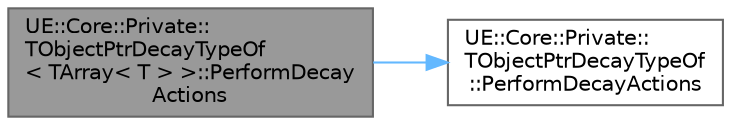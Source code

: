 digraph "UE::Core::Private::TObjectPtrDecayTypeOf&lt; TArray&lt; T &gt; &gt;::PerformDecayActions"
{
 // INTERACTIVE_SVG=YES
 // LATEX_PDF_SIZE
  bgcolor="transparent";
  edge [fontname=Helvetica,fontsize=10,labelfontname=Helvetica,labelfontsize=10];
  node [fontname=Helvetica,fontsize=10,shape=box,height=0.2,width=0.4];
  rankdir="LR";
  Node1 [id="Node000001",label="UE::Core::Private::\lTObjectPtrDecayTypeOf\l\< TArray\< T \> \>::PerformDecay\lActions",height=0.2,width=0.4,color="gray40", fillcolor="grey60", style="filled", fontcolor="black",tooltip=" "];
  Node1 -> Node2 [id="edge1_Node000001_Node000002",color="steelblue1",style="solid",tooltip=" "];
  Node2 [id="Node000002",label="UE::Core::Private::\lTObjectPtrDecayTypeOf\l::PerformDecayActions",height=0.2,width=0.4,color="grey40", fillcolor="white", style="filled",URL="$dc/df2/structUE_1_1Core_1_1Private_1_1TObjectPtrDecayTypeOf.html#a72b5f966be9ffc6d0e30cff63e56d345",tooltip=" "];
}
